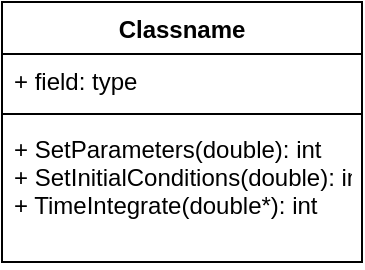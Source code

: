 <mxfile version="17.1.2" type="device"><diagram id="2JoLPeXkE9cACDgPUR3h" name="Page-1"><mxGraphModel dx="1550" dy="867" grid="1" gridSize="10" guides="1" tooltips="1" connect="1" arrows="1" fold="1" page="1" pageScale="1" pageWidth="827" pageHeight="1169" math="0" shadow="0"><root><mxCell id="0"/><mxCell id="1" parent="0"/><mxCell id="28zVCM4603fVivktD5gV-4" value="Classname" style="swimlane;fontStyle=1;align=center;verticalAlign=top;childLayout=stackLayout;horizontal=1;startSize=26;horizontalStack=0;resizeParent=1;resizeParentMax=0;resizeLast=0;collapsible=1;marginBottom=0;" vertex="1" parent="1"><mxGeometry x="330" y="400" width="180" height="130" as="geometry"/></mxCell><mxCell id="28zVCM4603fVivktD5gV-5" value="+ field: type" style="text;strokeColor=none;fillColor=none;align=left;verticalAlign=top;spacingLeft=4;spacingRight=4;overflow=hidden;rotatable=0;points=[[0,0.5],[1,0.5]];portConstraint=eastwest;" vertex="1" parent="28zVCM4603fVivktD5gV-4"><mxGeometry y="26" width="180" height="26" as="geometry"/></mxCell><mxCell id="28zVCM4603fVivktD5gV-6" value="" style="line;strokeWidth=1;fillColor=none;align=left;verticalAlign=middle;spacingTop=-1;spacingLeft=3;spacingRight=3;rotatable=0;labelPosition=right;points=[];portConstraint=eastwest;" vertex="1" parent="28zVCM4603fVivktD5gV-4"><mxGeometry y="52" width="180" height="8" as="geometry"/></mxCell><mxCell id="28zVCM4603fVivktD5gV-7" value="+ SetParameters(double): int&#10;+ SetInitialConditions(double): int&#10;+ TimeIntegrate(double*): int" style="text;strokeColor=none;fillColor=none;align=left;verticalAlign=top;spacingLeft=4;spacingRight=4;overflow=hidden;rotatable=0;points=[[0,0.5],[1,0.5]];portConstraint=eastwest;" vertex="1" parent="28zVCM4603fVivktD5gV-4"><mxGeometry y="60" width="180" height="70" as="geometry"/></mxCell></root></mxGraphModel></diagram></mxfile>